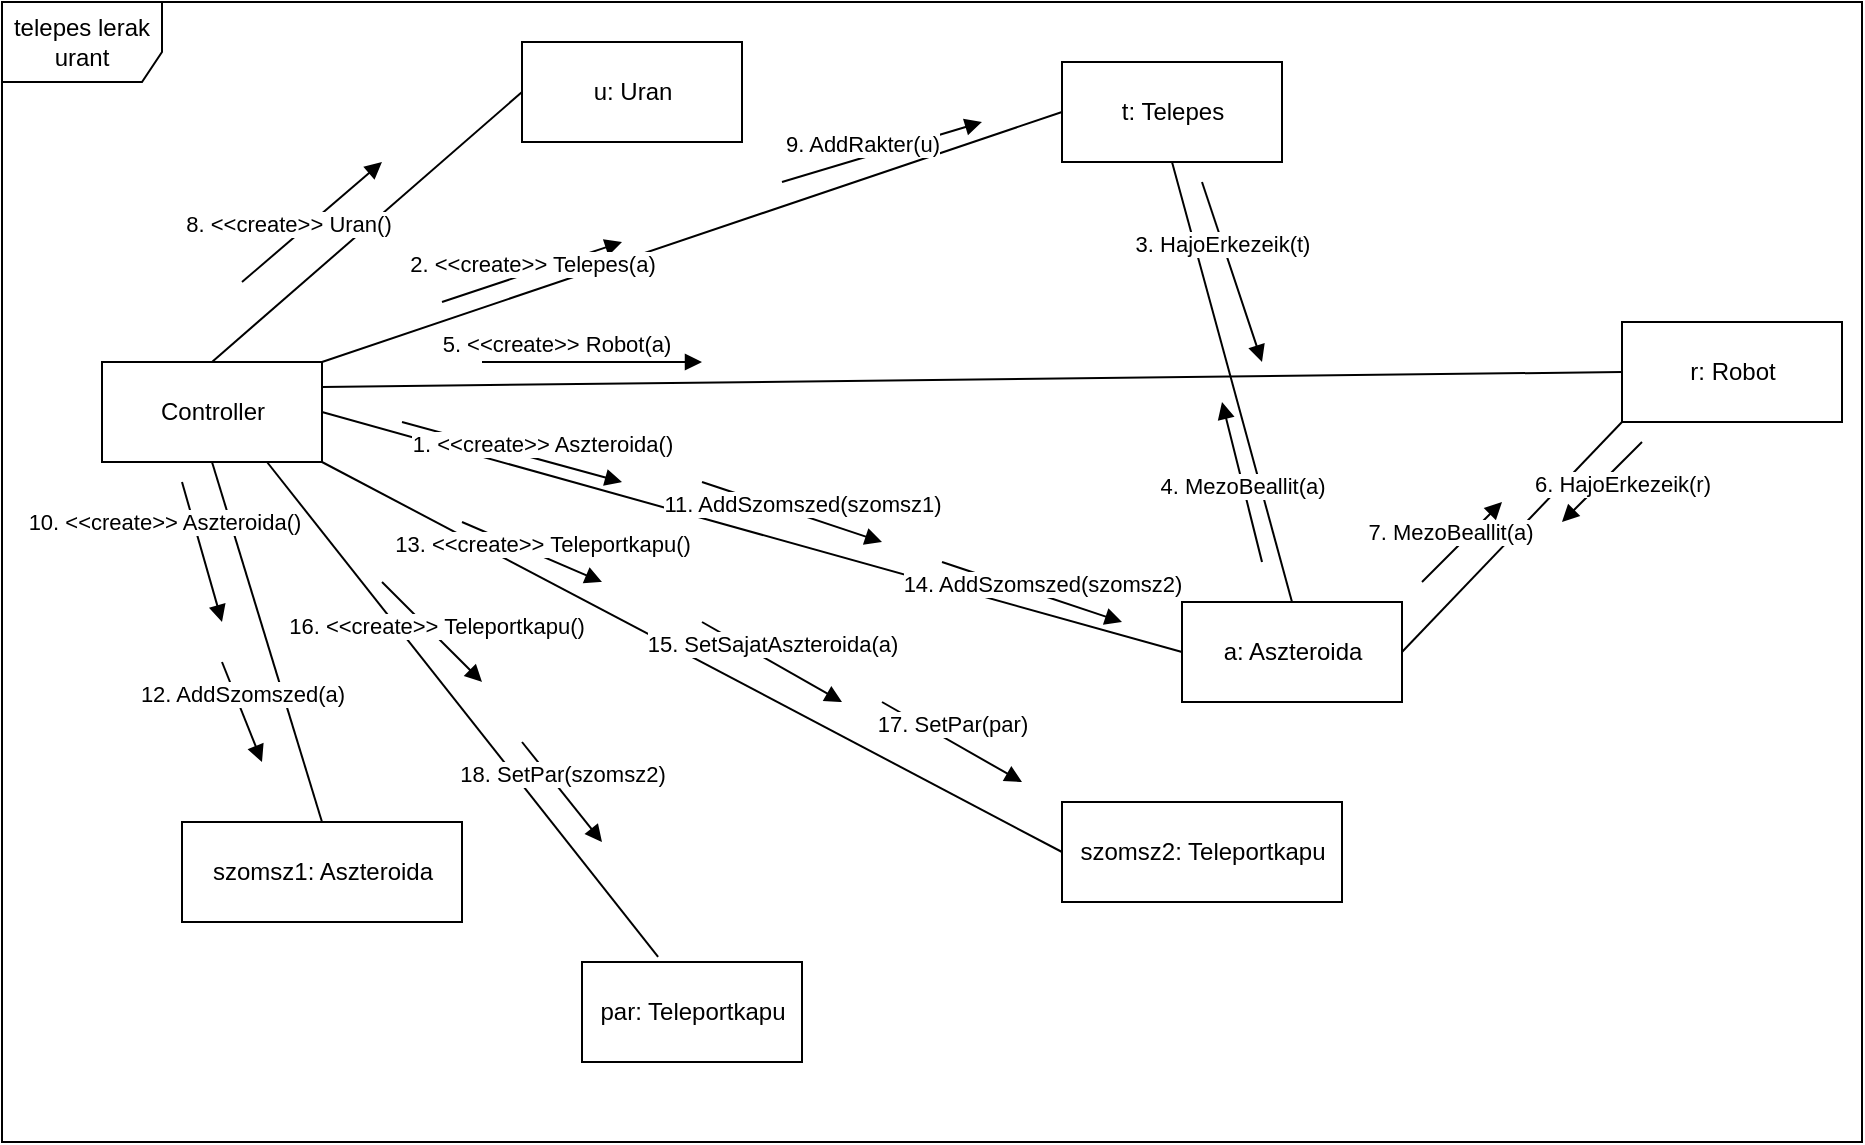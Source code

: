 <mxfile version="14.4.8" type="github" pages="4">
  <diagram id="cGndrTQ2I52EF4m9U1Xf" name="uran lerak">
    <mxGraphModel dx="1944" dy="624" grid="1" gridSize="10" guides="1" tooltips="1" connect="1" arrows="1" fold="1" page="1" pageScale="1" pageWidth="827" pageHeight="1169" math="0" shadow="0">
      <root>
        <mxCell id="0" />
        <mxCell id="1" parent="0" />
        <mxCell id="9FL1K6J3B2m2VXd5AmQe-1" value="Controller" style="html=1;" vertex="1" parent="1">
          <mxGeometry x="40" y="200" width="110" height="50" as="geometry" />
        </mxCell>
        <mxCell id="9FL1K6J3B2m2VXd5AmQe-2" value="t: Telepes" style="html=1;" vertex="1" parent="1">
          <mxGeometry x="520" y="50" width="110" height="50" as="geometry" />
        </mxCell>
        <mxCell id="9FL1K6J3B2m2VXd5AmQe-3" value="u: Uran" style="html=1;" vertex="1" parent="1">
          <mxGeometry x="250" y="40" width="110" height="50" as="geometry" />
        </mxCell>
        <mxCell id="9FL1K6J3B2m2VXd5AmQe-4" value="r: Robot" style="html=1;" vertex="1" parent="1">
          <mxGeometry x="800" y="180" width="110" height="50" as="geometry" />
        </mxCell>
        <mxCell id="9FL1K6J3B2m2VXd5AmQe-5" value="szomsz1: Aszteroida" style="html=1;" vertex="1" parent="1">
          <mxGeometry x="80" y="430" width="140" height="50" as="geometry" />
        </mxCell>
        <mxCell id="9FL1K6J3B2m2VXd5AmQe-6" value="szomsz2: Teleportkapu" style="html=1;" vertex="1" parent="1">
          <mxGeometry x="520" y="420" width="140" height="50" as="geometry" />
        </mxCell>
        <mxCell id="9FL1K6J3B2m2VXd5AmQe-7" value="a: Aszteroida" style="html=1;" vertex="1" parent="1">
          <mxGeometry x="580" y="320" width="110" height="50" as="geometry" />
        </mxCell>
        <mxCell id="9FL1K6J3B2m2VXd5AmQe-10" value="" style="endArrow=none;html=1;exitX=1;exitY=0.5;exitDx=0;exitDy=0;entryX=0;entryY=0.5;entryDx=0;entryDy=0;" edge="1" parent="1" source="9FL1K6J3B2m2VXd5AmQe-1" target="9FL1K6J3B2m2VXd5AmQe-7">
          <mxGeometry width="50" height="50" relative="1" as="geometry">
            <mxPoint x="220" y="220" as="sourcePoint" />
            <mxPoint x="270" y="170" as="targetPoint" />
          </mxGeometry>
        </mxCell>
        <mxCell id="9FL1K6J3B2m2VXd5AmQe-11" value="" style="endArrow=none;html=1;exitX=0.5;exitY=1;exitDx=0;exitDy=0;entryX=0.5;entryY=0;entryDx=0;entryDy=0;" edge="1" parent="1" source="9FL1K6J3B2m2VXd5AmQe-1" target="9FL1K6J3B2m2VXd5AmQe-5">
          <mxGeometry width="50" height="50" relative="1" as="geometry">
            <mxPoint x="170" y="340" as="sourcePoint" />
            <mxPoint x="220" y="290" as="targetPoint" />
          </mxGeometry>
        </mxCell>
        <mxCell id="9FL1K6J3B2m2VXd5AmQe-12" value="" style="endArrow=none;html=1;exitX=1;exitY=1;exitDx=0;exitDy=0;entryX=0;entryY=0.5;entryDx=0;entryDy=0;" edge="1" parent="1" source="9FL1K6J3B2m2VXd5AmQe-1" target="9FL1K6J3B2m2VXd5AmQe-6">
          <mxGeometry width="50" height="50" relative="1" as="geometry">
            <mxPoint x="310" y="360" as="sourcePoint" />
            <mxPoint x="360" y="310" as="targetPoint" />
          </mxGeometry>
        </mxCell>
        <mxCell id="9FL1K6J3B2m2VXd5AmQe-13" value="" style="endArrow=none;html=1;exitX=0.5;exitY=0;exitDx=0;exitDy=0;entryX=0;entryY=0.5;entryDx=0;entryDy=0;" edge="1" parent="1" source="9FL1K6J3B2m2VXd5AmQe-1" target="9FL1K6J3B2m2VXd5AmQe-3">
          <mxGeometry width="50" height="50" relative="1" as="geometry">
            <mxPoint x="390" y="210" as="sourcePoint" />
            <mxPoint x="440" y="160" as="targetPoint" />
          </mxGeometry>
        </mxCell>
        <mxCell id="9FL1K6J3B2m2VXd5AmQe-14" value="" style="endArrow=none;html=1;exitX=1;exitY=0;exitDx=0;exitDy=0;entryX=0;entryY=0.5;entryDx=0;entryDy=0;" edge="1" parent="1" source="9FL1K6J3B2m2VXd5AmQe-1" target="9FL1K6J3B2m2VXd5AmQe-2">
          <mxGeometry width="50" height="50" relative="1" as="geometry">
            <mxPoint x="440" y="170" as="sourcePoint" />
            <mxPoint x="490" y="120" as="targetPoint" />
          </mxGeometry>
        </mxCell>
        <mxCell id="9FL1K6J3B2m2VXd5AmQe-15" value="" style="endArrow=none;html=1;exitX=1;exitY=0.25;exitDx=0;exitDy=0;entryX=0;entryY=0.5;entryDx=0;entryDy=0;" edge="1" parent="1" source="9FL1K6J3B2m2VXd5AmQe-1" target="9FL1K6J3B2m2VXd5AmQe-4">
          <mxGeometry width="50" height="50" relative="1" as="geometry">
            <mxPoint x="300" y="220" as="sourcePoint" />
            <mxPoint x="350" y="170" as="targetPoint" />
          </mxGeometry>
        </mxCell>
        <mxCell id="9FL1K6J3B2m2VXd5AmQe-16" value="" style="endArrow=none;html=1;exitX=0.5;exitY=0;exitDx=0;exitDy=0;entryX=0.5;entryY=1;entryDx=0;entryDy=0;" edge="1" parent="1" source="9FL1K6J3B2m2VXd5AmQe-7" target="9FL1K6J3B2m2VXd5AmQe-2">
          <mxGeometry width="50" height="50" relative="1" as="geometry">
            <mxPoint x="540" y="120" as="sourcePoint" />
            <mxPoint x="590" y="70" as="targetPoint" />
          </mxGeometry>
        </mxCell>
        <mxCell id="9FL1K6J3B2m2VXd5AmQe-17" value="" style="endArrow=none;html=1;exitX=1;exitY=0.5;exitDx=0;exitDy=0;entryX=0;entryY=1;entryDx=0;entryDy=0;" edge="1" parent="1" source="9FL1K6J3B2m2VXd5AmQe-7" target="9FL1K6J3B2m2VXd5AmQe-4">
          <mxGeometry width="50" height="50" relative="1" as="geometry">
            <mxPoint x="620" y="320" as="sourcePoint" />
            <mxPoint x="670" y="270" as="targetPoint" />
          </mxGeometry>
        </mxCell>
        <mxCell id="9FL1K6J3B2m2VXd5AmQe-19" value="1. &amp;lt;&amp;lt;create&amp;gt;&amp;gt; Aszteroida()" style="html=1;verticalAlign=bottom;endArrow=block;" edge="1" parent="1">
          <mxGeometry x="0.277" y="-1" width="80" relative="1" as="geometry">
            <mxPoint x="190" y="230" as="sourcePoint" />
            <mxPoint x="300" y="260" as="targetPoint" />
            <mxPoint as="offset" />
          </mxGeometry>
        </mxCell>
        <mxCell id="9FL1K6J3B2m2VXd5AmQe-20" value="2. &amp;lt;&amp;lt;create&amp;gt;&amp;gt; Telepes(a)" style="html=1;verticalAlign=bottom;endArrow=block;" edge="1" parent="1">
          <mxGeometry x="-0.041" y="-5" width="80" relative="1" as="geometry">
            <mxPoint x="210" y="170" as="sourcePoint" />
            <mxPoint x="300" y="140" as="targetPoint" />
            <mxPoint as="offset" />
          </mxGeometry>
        </mxCell>
        <mxCell id="9FL1K6J3B2m2VXd5AmQe-22" value="3. HajoErkezeik(t)" style="html=1;verticalAlign=bottom;endArrow=block;" edge="1" parent="1">
          <mxGeometry x="-0.133" y="-3" width="80" relative="1" as="geometry">
            <mxPoint x="590" y="110" as="sourcePoint" />
            <mxPoint x="620" y="200" as="targetPoint" />
            <mxPoint as="offset" />
          </mxGeometry>
        </mxCell>
        <mxCell id="9FL1K6J3B2m2VXd5AmQe-23" value="4. MezoBeallit(a)" style="html=1;verticalAlign=bottom;endArrow=block;" edge="1" parent="1">
          <mxGeometry x="-0.235" y="2" width="80" relative="1" as="geometry">
            <mxPoint x="620" y="300" as="sourcePoint" />
            <mxPoint x="600" y="220" as="targetPoint" />
            <mxPoint y="1" as="offset" />
          </mxGeometry>
        </mxCell>
        <mxCell id="9FL1K6J3B2m2VXd5AmQe-24" value="5. &amp;lt;&amp;lt;create&amp;gt;&amp;gt; Robot(a)" style="html=1;verticalAlign=bottom;endArrow=block;" edge="1" parent="1">
          <mxGeometry x="-0.333" width="80" relative="1" as="geometry">
            <mxPoint x="230" y="200" as="sourcePoint" />
            <mxPoint x="340" y="200" as="targetPoint" />
            <mxPoint as="offset" />
          </mxGeometry>
        </mxCell>
        <mxCell id="9FL1K6J3B2m2VXd5AmQe-25" value="6. HajoErkezeik(r)" style="html=1;verticalAlign=bottom;endArrow=block;" edge="1" parent="1">
          <mxGeometry y="14" width="80" relative="1" as="geometry">
            <mxPoint x="810" y="240" as="sourcePoint" />
            <mxPoint x="770" y="280" as="targetPoint" />
            <mxPoint as="offset" />
          </mxGeometry>
        </mxCell>
        <mxCell id="9FL1K6J3B2m2VXd5AmQe-26" value="7. MezoBeallit(a)" style="html=1;verticalAlign=bottom;endArrow=block;" edge="1" parent="1">
          <mxGeometry x="-0.235" y="2" width="80" relative="1" as="geometry">
            <mxPoint x="700" y="310" as="sourcePoint" />
            <mxPoint x="740" y="270" as="targetPoint" />
            <mxPoint y="1" as="offset" />
          </mxGeometry>
        </mxCell>
        <mxCell id="9FL1K6J3B2m2VXd5AmQe-27" value="8. &amp;lt;&amp;lt;create&amp;gt;&amp;gt; Uran()" style="html=1;verticalAlign=bottom;endArrow=block;" edge="1" parent="1">
          <mxGeometry x="-0.333" width="80" relative="1" as="geometry">
            <mxPoint x="110" y="160" as="sourcePoint" />
            <mxPoint x="180" y="100" as="targetPoint" />
            <mxPoint as="offset" />
          </mxGeometry>
        </mxCell>
        <mxCell id="9FL1K6J3B2m2VXd5AmQe-31" value="9. AddRakter(u)" style="html=1;verticalAlign=bottom;endArrow=block;" edge="1" parent="1">
          <mxGeometry x="-0.211" y="-2" width="80" relative="1" as="geometry">
            <mxPoint x="380" y="110" as="sourcePoint" />
            <mxPoint x="480" y="80" as="targetPoint" />
            <mxPoint as="offset" />
          </mxGeometry>
        </mxCell>
        <mxCell id="9FL1K6J3B2m2VXd5AmQe-33" value="13. &amp;lt;&amp;lt;create&amp;gt;&amp;gt; Teleportkapu()" style="html=1;verticalAlign=bottom;endArrow=block;" edge="1" parent="1">
          <mxGeometry x="0.172" y="-3" width="80" relative="1" as="geometry">
            <mxPoint x="220" y="280" as="sourcePoint" />
            <mxPoint x="290" y="310" as="targetPoint" />
            <mxPoint as="offset" />
          </mxGeometry>
        </mxCell>
        <mxCell id="9FL1K6J3B2m2VXd5AmQe-34" value="14. AddSzomszed(szomsz2)" style="html=1;verticalAlign=bottom;endArrow=block;" edge="1" parent="1">
          <mxGeometry x="0.133" y="-3" width="80" relative="1" as="geometry">
            <mxPoint x="460" y="300" as="sourcePoint" />
            <mxPoint x="550" y="330" as="targetPoint" />
            <mxPoint as="offset" />
          </mxGeometry>
        </mxCell>
        <mxCell id="9FL1K6J3B2m2VXd5AmQe-35" value="15. SetSajatAszteroida(a)" style="html=1;verticalAlign=bottom;endArrow=block;" edge="1" parent="1">
          <mxGeometry width="80" relative="1" as="geometry">
            <mxPoint x="340" y="330" as="sourcePoint" />
            <mxPoint x="410" y="370" as="targetPoint" />
          </mxGeometry>
        </mxCell>
        <mxCell id="9FL1K6J3B2m2VXd5AmQe-36" value="10. &amp;lt;&amp;lt;create&amp;gt;&amp;gt; Aszteroida()" style="html=1;verticalAlign=bottom;endArrow=block;" edge="1" parent="1">
          <mxGeometry x="-0.311" y="-17" width="80" relative="1" as="geometry">
            <mxPoint x="80" y="260" as="sourcePoint" />
            <mxPoint x="100" y="330" as="targetPoint" />
            <mxPoint as="offset" />
          </mxGeometry>
        </mxCell>
        <mxCell id="9FL1K6J3B2m2VXd5AmQe-37" value="11. AddSzomszed(szomsz1)" style="html=1;verticalAlign=bottom;endArrow=block;" edge="1" parent="1">
          <mxGeometry x="0.133" y="-3" width="80" relative="1" as="geometry">
            <mxPoint x="340" y="260" as="sourcePoint" />
            <mxPoint x="430" y="290" as="targetPoint" />
            <mxPoint as="offset" />
          </mxGeometry>
        </mxCell>
        <mxCell id="9FL1K6J3B2m2VXd5AmQe-38" value="12. AddSzomszed(a)" style="html=1;verticalAlign=bottom;endArrow=block;" edge="1" parent="1">
          <mxGeometry width="80" relative="1" as="geometry">
            <mxPoint x="100" y="350" as="sourcePoint" />
            <mxPoint x="120" y="400" as="targetPoint" />
          </mxGeometry>
        </mxCell>
        <mxCell id="9FL1K6J3B2m2VXd5AmQe-39" value="telepes lerak urant" style="shape=umlFrame;whiteSpace=wrap;html=1;width=80;height=40;" vertex="1" parent="1">
          <mxGeometry x="-10" y="20" width="930" height="570" as="geometry" />
        </mxCell>
        <mxCell id="Hm71dzM1AlSwNaNX1aZA-1" value="par: Teleportkapu" style="html=1;" vertex="1" parent="1">
          <mxGeometry x="280" y="500" width="110" height="50" as="geometry" />
        </mxCell>
        <mxCell id="Hm71dzM1AlSwNaNX1aZA-2" value="" style="endArrow=none;html=1;entryX=0.75;entryY=1;entryDx=0;entryDy=0;exitX=0.346;exitY=-0.051;exitDx=0;exitDy=0;exitPerimeter=0;" edge="1" parent="1" source="Hm71dzM1AlSwNaNX1aZA-1" target="9FL1K6J3B2m2VXd5AmQe-1">
          <mxGeometry width="50" height="50" relative="1" as="geometry">
            <mxPoint x="260" y="560" as="sourcePoint" />
            <mxPoint x="310" y="510" as="targetPoint" />
          </mxGeometry>
        </mxCell>
        <mxCell id="Hm71dzM1AlSwNaNX1aZA-3" value="16. &amp;lt;&amp;lt;create&amp;gt;&amp;gt; Teleportkapu()" style="html=1;verticalAlign=bottom;endArrow=block;" edge="1" parent="1">
          <mxGeometry x="0.172" y="-3" width="80" relative="1" as="geometry">
            <mxPoint x="180" y="310" as="sourcePoint" />
            <mxPoint x="230" y="360" as="targetPoint" />
            <mxPoint as="offset" />
          </mxGeometry>
        </mxCell>
        <mxCell id="Hm71dzM1AlSwNaNX1aZA-4" value="18. SetPar(szomsz2)" style="html=1;verticalAlign=bottom;endArrow=block;" edge="1" parent="1">
          <mxGeometry width="80" relative="1" as="geometry">
            <mxPoint x="250" y="390" as="sourcePoint" />
            <mxPoint x="290" y="440" as="targetPoint" />
          </mxGeometry>
        </mxCell>
        <mxCell id="Hm71dzM1AlSwNaNX1aZA-7" value="17. SetPar(par)" style="html=1;verticalAlign=bottom;endArrow=block;" edge="1" parent="1">
          <mxGeometry width="80" relative="1" as="geometry">
            <mxPoint x="430" y="370" as="sourcePoint" />
            <mxPoint x="500" y="410" as="targetPoint" />
          </mxGeometry>
        </mxCell>
      </root>
    </mxGraphModel>
  </diagram>
  <diagram id="jZOSFxhqqhnbCBLfSbJ2" name="telepes felrobban">
    <mxGraphModel dx="782" dy="437" grid="1" gridSize="10" guides="1" tooltips="1" connect="1" arrows="1" fold="1" page="1" pageScale="1" pageWidth="827" pageHeight="1169" math="0" shadow="0">
      <root>
        <mxCell id="fE28yrwp13PNALd54ubo-0" />
        <mxCell id="fE28yrwp13PNALd54ubo-1" parent="fE28yrwp13PNALd54ubo-0" />
        <mxCell id="SxeoPl8w95Iu_6kl5tav-0" value="Controller" style="html=1;" vertex="1" parent="fE28yrwp13PNALd54ubo-1">
          <mxGeometry x="80" y="100" width="110" height="50" as="geometry" />
        </mxCell>
        <mxCell id="SxeoPl8w95Iu_6kl5tav-1" value="a: Aszteroida" style="html=1;" vertex="1" parent="fE28yrwp13PNALd54ubo-1">
          <mxGeometry x="490" y="100" width="110" height="50" as="geometry" />
        </mxCell>
        <mxCell id="SxeoPl8w95Iu_6kl5tav-3" value="t: Telepes" style="html=1;" vertex="1" parent="fE28yrwp13PNALd54ubo-1">
          <mxGeometry x="280" y="210" width="110" height="50" as="geometry" />
        </mxCell>
        <mxCell id="SxeoPl8w95Iu_6kl5tav-5" value="" style="endArrow=none;html=1;exitX=1;exitY=0.5;exitDx=0;exitDy=0;entryX=0;entryY=0.5;entryDx=0;entryDy=0;" edge="1" parent="fE28yrwp13PNALd54ubo-1" source="SxeoPl8w95Iu_6kl5tav-0" target="SxeoPl8w95Iu_6kl5tav-1">
          <mxGeometry width="50" height="50" relative="1" as="geometry">
            <mxPoint x="240" y="150" as="sourcePoint" />
            <mxPoint x="290" y="100" as="targetPoint" />
          </mxGeometry>
        </mxCell>
        <mxCell id="SxeoPl8w95Iu_6kl5tav-6" value="" style="endArrow=none;html=1;exitX=0;exitY=0.5;exitDx=0;exitDy=0;entryX=0.691;entryY=1.093;entryDx=0;entryDy=0;entryPerimeter=0;" edge="1" parent="fE28yrwp13PNALd54ubo-1" source="SxeoPl8w95Iu_6kl5tav-3" target="SxeoPl8w95Iu_6kl5tav-0">
          <mxGeometry width="50" height="50" relative="1" as="geometry">
            <mxPoint x="130" y="190" as="sourcePoint" />
            <mxPoint x="180" y="140" as="targetPoint" />
          </mxGeometry>
        </mxCell>
        <mxCell id="SxeoPl8w95Iu_6kl5tav-7" value="" style="endArrow=none;html=1;exitX=1;exitY=0.5;exitDx=0;exitDy=0;entryX=0.5;entryY=1;entryDx=0;entryDy=0;" edge="1" parent="fE28yrwp13PNALd54ubo-1" source="SxeoPl8w95Iu_6kl5tav-3" target="SxeoPl8w95Iu_6kl5tav-1">
          <mxGeometry width="50" height="50" relative="1" as="geometry">
            <mxPoint x="470" y="230" as="sourcePoint" />
            <mxPoint x="520" y="180" as="targetPoint" />
          </mxGeometry>
        </mxCell>
        <mxCell id="SxeoPl8w95Iu_6kl5tav-8" value="1. &amp;lt;&amp;lt;create&amp;gt;&amp;gt; Aszteroida" style="html=1;verticalAlign=bottom;endArrow=block;" edge="1" parent="fE28yrwp13PNALd54ubo-1">
          <mxGeometry width="80" relative="1" as="geometry">
            <mxPoint x="240" y="120" as="sourcePoint" />
            <mxPoint x="320" y="120" as="targetPoint" />
          </mxGeometry>
        </mxCell>
        <mxCell id="SxeoPl8w95Iu_6kl5tav-12" value="2. &amp;lt;&amp;lt;create&amp;gt;&amp;gt;Telepes(a)" style="html=1;verticalAlign=bottom;endArrow=block;" edge="1" parent="fE28yrwp13PNALd54ubo-1">
          <mxGeometry width="80" relative="1" as="geometry">
            <mxPoint x="180" y="160" as="sourcePoint" />
            <mxPoint x="250" y="200" as="targetPoint" />
          </mxGeometry>
        </mxCell>
        <mxCell id="SxeoPl8w95Iu_6kl5tav-13" value="3. HajoErkezik(t)" style="html=1;verticalAlign=bottom;endArrow=block;" edge="1" parent="fE28yrwp13PNALd54ubo-1">
          <mxGeometry x="-0.6" y="4" width="80" relative="1" as="geometry">
            <mxPoint x="400" y="210" as="sourcePoint" />
            <mxPoint x="460" y="180" as="targetPoint" />
            <mxPoint y="-1" as="offset" />
          </mxGeometry>
        </mxCell>
        <mxCell id="SxeoPl8w95Iu_6kl5tav-14" value="4. MezoBeallit(a)" style="html=1;verticalAlign=bottom;endArrow=block;" edge="1" parent="fE28yrwp13PNALd54ubo-1">
          <mxGeometry x="0.154" y="8" width="80" relative="1" as="geometry">
            <mxPoint x="560" y="160" as="sourcePoint" />
            <mxPoint x="500" y="200" as="targetPoint" />
            <mxPoint x="1" as="offset" />
          </mxGeometry>
        </mxCell>
        <mxCell id="IId4-qgfH96JZzZ_Dn9f-0" value="telepes felrobban" style="shape=umlFrame;whiteSpace=wrap;html=1;" vertex="1" parent="fE28yrwp13PNALd54ubo-1">
          <mxGeometry x="40" y="60" width="640" height="230" as="geometry" />
        </mxCell>
      </root>
    </mxGraphModel>
  </diagram>
  <diagram id="ZMEtinrI4FBVTUFw5A8d" name="robot felrobban">
    <mxGraphModel dx="782" dy="1606" grid="1" gridSize="10" guides="1" tooltips="1" connect="1" arrows="1" fold="1" page="1" pageScale="1" pageWidth="827" pageHeight="1169" math="0" shadow="0">
      <root>
        <mxCell id="tNg7Mk-TqXhIMjz5h44o-0" />
        <mxCell id="tNg7Mk-TqXhIMjz5h44o-1" parent="tNg7Mk-TqXhIMjz5h44o-0" />
        <mxCell id="jkEN6lxGWN2_NCcmv1Hr-0" value="Controller" style="html=1;" vertex="1" parent="tNg7Mk-TqXhIMjz5h44o-1">
          <mxGeometry x="80" y="100" width="110" height="50" as="geometry" />
        </mxCell>
        <mxCell id="jkEN6lxGWN2_NCcmv1Hr-1" value="a: Aszteroida" style="html=1;" vertex="1" parent="tNg7Mk-TqXhIMjz5h44o-1">
          <mxGeometry x="490" y="100" width="110" height="50" as="geometry" />
        </mxCell>
        <mxCell id="jkEN6lxGWN2_NCcmv1Hr-2" value="a2: Aszteroida" style="html=1;" vertex="1" parent="tNg7Mk-TqXhIMjz5h44o-1">
          <mxGeometry x="400" width="110" height="50" as="geometry" />
        </mxCell>
        <mxCell id="jkEN6lxGWN2_NCcmv1Hr-3" value="r: Robot" style="html=1;" vertex="1" parent="tNg7Mk-TqXhIMjz5h44o-1">
          <mxGeometry x="280" y="210" width="110" height="50" as="geometry" />
        </mxCell>
        <mxCell id="jkEN6lxGWN2_NCcmv1Hr-4" value="" style="endArrow=none;html=1;entryX=0;entryY=0.5;entryDx=0;entryDy=0;" edge="1" parent="tNg7Mk-TqXhIMjz5h44o-1" source="jkEN6lxGWN2_NCcmv1Hr-0" target="jkEN6lxGWN2_NCcmv1Hr-2">
          <mxGeometry width="50" height="50" relative="1" as="geometry">
            <mxPoint x="180" y="90" as="sourcePoint" />
            <mxPoint x="230" y="40" as="targetPoint" />
          </mxGeometry>
        </mxCell>
        <mxCell id="jkEN6lxGWN2_NCcmv1Hr-5" value="" style="endArrow=none;html=1;exitX=1;exitY=0.5;exitDx=0;exitDy=0;entryX=0;entryY=0.5;entryDx=0;entryDy=0;" edge="1" parent="tNg7Mk-TqXhIMjz5h44o-1" source="jkEN6lxGWN2_NCcmv1Hr-0" target="jkEN6lxGWN2_NCcmv1Hr-1">
          <mxGeometry width="50" height="50" relative="1" as="geometry">
            <mxPoint x="240" y="150" as="sourcePoint" />
            <mxPoint x="290" y="100" as="targetPoint" />
          </mxGeometry>
        </mxCell>
        <mxCell id="jkEN6lxGWN2_NCcmv1Hr-6" value="" style="endArrow=none;html=1;exitX=0;exitY=0.5;exitDx=0;exitDy=0;entryX=0.691;entryY=1.093;entryDx=0;entryDy=0;entryPerimeter=0;" edge="1" parent="tNg7Mk-TqXhIMjz5h44o-1" source="jkEN6lxGWN2_NCcmv1Hr-3" target="jkEN6lxGWN2_NCcmv1Hr-0">
          <mxGeometry width="50" height="50" relative="1" as="geometry">
            <mxPoint x="130" y="190" as="sourcePoint" />
            <mxPoint x="180" y="140" as="targetPoint" />
          </mxGeometry>
        </mxCell>
        <mxCell id="jkEN6lxGWN2_NCcmv1Hr-7" value="" style="endArrow=none;html=1;exitX=1;exitY=0.5;exitDx=0;exitDy=0;entryX=0.5;entryY=1;entryDx=0;entryDy=0;" edge="1" parent="tNg7Mk-TqXhIMjz5h44o-1" source="jkEN6lxGWN2_NCcmv1Hr-3" target="jkEN6lxGWN2_NCcmv1Hr-1">
          <mxGeometry width="50" height="50" relative="1" as="geometry">
            <mxPoint x="470" y="230" as="sourcePoint" />
            <mxPoint x="520" y="180" as="targetPoint" />
          </mxGeometry>
        </mxCell>
        <mxCell id="jkEN6lxGWN2_NCcmv1Hr-8" value="1. &amp;lt;&amp;lt;create&amp;gt;&amp;gt; Aszteroida" style="html=1;verticalAlign=bottom;endArrow=block;" edge="1" parent="tNg7Mk-TqXhIMjz5h44o-1">
          <mxGeometry width="80" relative="1" as="geometry">
            <mxPoint x="240" y="120" as="sourcePoint" />
            <mxPoint x="320" y="120" as="targetPoint" />
          </mxGeometry>
        </mxCell>
        <mxCell id="jkEN6lxGWN2_NCcmv1Hr-9" value="2. &amp;lt;&amp;lt;create&amp;gt;&amp;gt; Aszteroida()" style="html=1;verticalAlign=bottom;endArrow=block;" edge="1" parent="tNg7Mk-TqXhIMjz5h44o-1">
          <mxGeometry x="-0.414" y="1" width="80" relative="1" as="geometry">
            <mxPoint x="200" y="90" as="sourcePoint" />
            <mxPoint x="270" y="60" as="targetPoint" />
            <mxPoint as="offset" />
          </mxGeometry>
        </mxCell>
        <mxCell id="jkEN6lxGWN2_NCcmv1Hr-10" value="3. AddSzomszed(a2)" style="html=1;verticalAlign=bottom;endArrow=block;" edge="1" parent="tNg7Mk-TqXhIMjz5h44o-1">
          <mxGeometry width="80" relative="1" as="geometry">
            <mxPoint x="370" y="120" as="sourcePoint" />
            <mxPoint x="450" y="120" as="targetPoint" />
          </mxGeometry>
        </mxCell>
        <mxCell id="jkEN6lxGWN2_NCcmv1Hr-11" value="4. AddSzomszed(a)" style="html=1;verticalAlign=bottom;endArrow=block;" edge="1" parent="tNg7Mk-TqXhIMjz5h44o-1">
          <mxGeometry x="-0.103" y="-4" width="80" relative="1" as="geometry">
            <mxPoint x="295" y="50" as="sourcePoint" />
            <mxPoint x="370" y="20" as="targetPoint" />
            <mxPoint as="offset" />
          </mxGeometry>
        </mxCell>
        <mxCell id="jkEN6lxGWN2_NCcmv1Hr-12" value="5. &amp;lt;&amp;lt;create&amp;gt;&amp;gt;Robot(a)" style="html=1;verticalAlign=bottom;endArrow=block;" edge="1" parent="tNg7Mk-TqXhIMjz5h44o-1">
          <mxGeometry width="80" relative="1" as="geometry">
            <mxPoint x="180" y="160" as="sourcePoint" />
            <mxPoint x="250" y="200" as="targetPoint" />
          </mxGeometry>
        </mxCell>
        <mxCell id="jkEN6lxGWN2_NCcmv1Hr-13" value="6. HajoErkezik(r)" style="html=1;verticalAlign=bottom;endArrow=block;" edge="1" parent="tNg7Mk-TqXhIMjz5h44o-1">
          <mxGeometry x="-0.6" y="4" width="80" relative="1" as="geometry">
            <mxPoint x="400" y="210" as="sourcePoint" />
            <mxPoint x="460" y="180" as="targetPoint" />
            <mxPoint y="-1" as="offset" />
          </mxGeometry>
        </mxCell>
        <mxCell id="jkEN6lxGWN2_NCcmv1Hr-14" value="7. MezoBeallit(a)" style="html=1;verticalAlign=bottom;endArrow=block;" edge="1" parent="tNg7Mk-TqXhIMjz5h44o-1">
          <mxGeometry x="0.154" y="8" width="80" relative="1" as="geometry">
            <mxPoint x="560" y="160" as="sourcePoint" />
            <mxPoint x="500" y="200" as="targetPoint" />
            <mxPoint x="1" as="offset" />
          </mxGeometry>
        </mxCell>
        <mxCell id="cqcnxdFmE2MbFH7agYnZ-0" value="robot felrobban" style="shape=umlFrame;whiteSpace=wrap;html=1;" vertex="1" parent="tNg7Mk-TqXhIMjz5h44o-1">
          <mxGeometry x="30" y="-20" width="630" height="300" as="geometry" />
        </mxCell>
      </root>
    </mxGraphModel>
  </diagram>
  <diagram id="pWsdqFWlw2FUgayK0x8P" name="kapu felrobban">
    <mxGraphModel dx="782" dy="437" grid="1" gridSize="10" guides="1" tooltips="1" connect="1" arrows="1" fold="1" page="1" pageScale="1" pageWidth="827" pageHeight="1169" math="0" shadow="0">
      <root>
        <mxCell id="v6jwJLfO85b3WAoEfoh4-0" />
        <mxCell id="v6jwJLfO85b3WAoEfoh4-1" parent="v6jwJLfO85b3WAoEfoh4-0" />
        <mxCell id="v6jwJLfO85b3WAoEfoh4-2" value="Teleportkapu aszteroidája felrobban" style="shape=umlFrame;whiteSpace=wrap;html=1;width=130;height=50;" vertex="1" parent="v6jwJLfO85b3WAoEfoh4-1">
          <mxGeometry x="10" y="20" width="600" height="430" as="geometry" />
        </mxCell>
        <mxCell id="v6jwJLfO85b3WAoEfoh4-3" value="Controller" style="html=1;" vertex="1" parent="v6jwJLfO85b3WAoEfoh4-1">
          <mxGeometry x="40" y="190" width="110" height="50" as="geometry" />
        </mxCell>
        <mxCell id="v6jwJLfO85b3WAoEfoh4-4" value="szomsz2: Teleportkapu" style="html=1;" vertex="1" parent="v6jwJLfO85b3WAoEfoh4-1">
          <mxGeometry x="460" y="40" width="130" height="50" as="geometry" />
        </mxCell>
        <mxCell id="v6jwJLfO85b3WAoEfoh4-5" value="par: Teleportkapu" style="html=1;" vertex="1" parent="v6jwJLfO85b3WAoEfoh4-1">
          <mxGeometry x="470" y="230" width="110" height="50" as="geometry" />
        </mxCell>
        <mxCell id="v6jwJLfO85b3WAoEfoh4-6" value="a: Aszteroida" style="html=1;" vertex="1" parent="v6jwJLfO85b3WAoEfoh4-1">
          <mxGeometry x="240" y="380" width="160" height="50" as="geometry" />
        </mxCell>
        <mxCell id="v6jwJLfO85b3WAoEfoh4-7" value="" style="endArrow=none;html=1;" edge="1" parent="v6jwJLfO85b3WAoEfoh4-1" source="v6jwJLfO85b3WAoEfoh4-3" target="v6jwJLfO85b3WAoEfoh4-6">
          <mxGeometry width="50" height="50" relative="1" as="geometry">
            <mxPoint x="400" y="310" as="sourcePoint" />
            <mxPoint x="450" y="260" as="targetPoint" />
          </mxGeometry>
        </mxCell>
        <mxCell id="v6jwJLfO85b3WAoEfoh4-8" value="" style="endArrow=none;html=1;" edge="1" parent="v6jwJLfO85b3WAoEfoh4-1" source="v6jwJLfO85b3WAoEfoh4-3" target="v6jwJLfO85b3WAoEfoh4-5">
          <mxGeometry width="50" height="50" relative="1" as="geometry">
            <mxPoint x="138.37" y="220" as="sourcePoint" />
            <mxPoint x="306.63" y="400" as="targetPoint" />
          </mxGeometry>
        </mxCell>
        <mxCell id="v6jwJLfO85b3WAoEfoh4-9" value="" style="endArrow=none;html=1;" edge="1" parent="v6jwJLfO85b3WAoEfoh4-1" source="v6jwJLfO85b3WAoEfoh4-3" target="v6jwJLfO85b3WAoEfoh4-4">
          <mxGeometry width="50" height="50" relative="1" as="geometry">
            <mxPoint x="148.37" y="230" as="sourcePoint" />
            <mxPoint x="316.63" y="410" as="targetPoint" />
          </mxGeometry>
        </mxCell>
        <mxCell id="v6jwJLfO85b3WAoEfoh4-10" value="1: &amp;lt;&amp;lt;create&amp;gt;&amp;gt; Teleportkapu()" style="html=1;verticalAlign=bottom;endArrow=block;" edge="1" parent="v6jwJLfO85b3WAoEfoh4-1">
          <mxGeometry x="-0.8" y="19" width="80" relative="1" as="geometry">
            <mxPoint x="170" y="170" as="sourcePoint" />
            <mxPoint x="230" y="150" as="targetPoint" />
            <mxPoint as="offset" />
          </mxGeometry>
        </mxCell>
        <mxCell id="v6jwJLfO85b3WAoEfoh4-11" value="2: &amp;lt;&amp;lt;create&amp;gt;&amp;gt; Teleportkapu()" style="html=1;verticalAlign=bottom;endArrow=block;" edge="1" parent="v6jwJLfO85b3WAoEfoh4-1">
          <mxGeometry x="0.317" y="7" width="80" relative="1" as="geometry">
            <mxPoint x="200" y="210" as="sourcePoint" />
            <mxPoint x="300" y="220" as="targetPoint" />
            <mxPoint as="offset" />
          </mxGeometry>
        </mxCell>
        <mxCell id="v6jwJLfO85b3WAoEfoh4-12" value="3: &amp;lt;&amp;lt;create&amp;gt;&amp;gt; Asztreoida()" style="html=1;verticalAlign=bottom;endArrow=block;" edge="1" parent="v6jwJLfO85b3WAoEfoh4-1">
          <mxGeometry x="0.718" y="15" width="80" relative="1" as="geometry">
            <mxPoint x="160" y="250" as="sourcePoint" />
            <mxPoint x="230" y="310" as="targetPoint" />
            <mxPoint as="offset" />
          </mxGeometry>
        </mxCell>
        <mxCell id="v6jwJLfO85b3WAoEfoh4-13" value="4: SetPar(par)" style="html=1;verticalAlign=bottom;endArrow=block;" edge="1" parent="v6jwJLfO85b3WAoEfoh4-1">
          <mxGeometry x="-0.6" y="6" width="80" relative="1" as="geometry">
            <mxPoint x="270" y="130" as="sourcePoint" />
            <mxPoint x="330" y="110" as="targetPoint" />
            <mxPoint as="offset" />
          </mxGeometry>
        </mxCell>
        <mxCell id="v6jwJLfO85b3WAoEfoh4-14" value="5: SetPar(szomsz2)" style="html=1;verticalAlign=bottom;endArrow=block;" edge="1" parent="v6jwJLfO85b3WAoEfoh4-1">
          <mxGeometry x="-0.015" y="5" width="80" relative="1" as="geometry">
            <mxPoint x="350" y="220" as="sourcePoint" />
            <mxPoint x="430" y="230" as="targetPoint" />
            <mxPoint as="offset" />
          </mxGeometry>
        </mxCell>
        <mxCell id="v6jwJLfO85b3WAoEfoh4-15" value="6: AddSzomszed(szomsz2)" style="html=1;verticalAlign=bottom;endArrow=block;" edge="1" parent="v6jwJLfO85b3WAoEfoh4-1">
          <mxGeometry x="0.869" y="22" width="80" relative="1" as="geometry">
            <mxPoint x="250" y="320" as="sourcePoint" />
            <mxPoint x="310" y="370" as="targetPoint" />
            <mxPoint as="offset" />
          </mxGeometry>
        </mxCell>
        <mxCell id="v6jwJLfO85b3WAoEfoh4-16" value="7: SetSajatAszteroida(a)" style="html=1;verticalAlign=bottom;endArrow=block;" edge="1" parent="v6jwJLfO85b3WAoEfoh4-1">
          <mxGeometry x="-1" y="25" width="80" relative="1" as="geometry">
            <mxPoint x="365" y="90" as="sourcePoint" />
            <mxPoint x="425" y="70" as="targetPoint" />
            <mxPoint x="-7" y="4" as="offset" />
          </mxGeometry>
        </mxCell>
      </root>
    </mxGraphModel>
  </diagram>
</mxfile>
